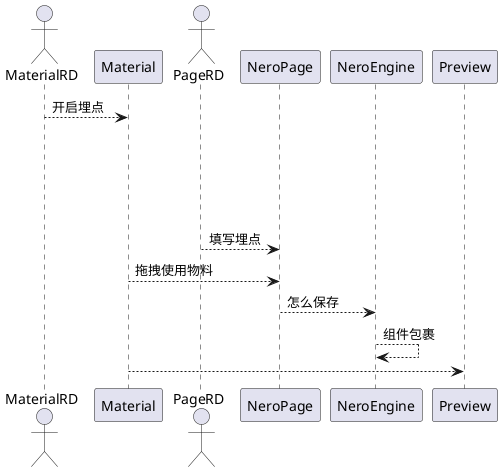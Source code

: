 @startuml
scale 1
actor MaterialRD
MaterialRD --> Material: 开启埋点
||100||
actor PageRD
PageRD --> NeroPage:填写埋点
Material --> NeroPage: 拖拽使用物料
NeroPage --> NeroEngine : 怎么保存
NeroEngine --> NeroEngine :组件包裹
Material --> Preview
@enduml